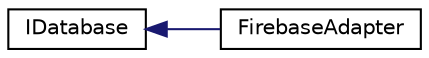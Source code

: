 digraph "Graphical Class Hierarchy"
{
  edge [fontname="Helvetica",fontsize="10",labelfontname="Helvetica",labelfontsize="10"];
  node [fontname="Helvetica",fontsize="10",shape=record];
  rankdir="LR";
  Node0 [label="IDatabase",height=0.2,width=0.4,color="black", fillcolor="white", style="filled",URL="$classIDatabase.html"];
  Node0 -> Node1 [dir="back",color="midnightblue",fontsize="10",style="solid",fontname="Helvetica"];
  Node1 [label="FirebaseAdapter",height=0.2,width=0.4,color="black", fillcolor="white", style="filled",URL="$classFirebaseAdapter.html"];
}
